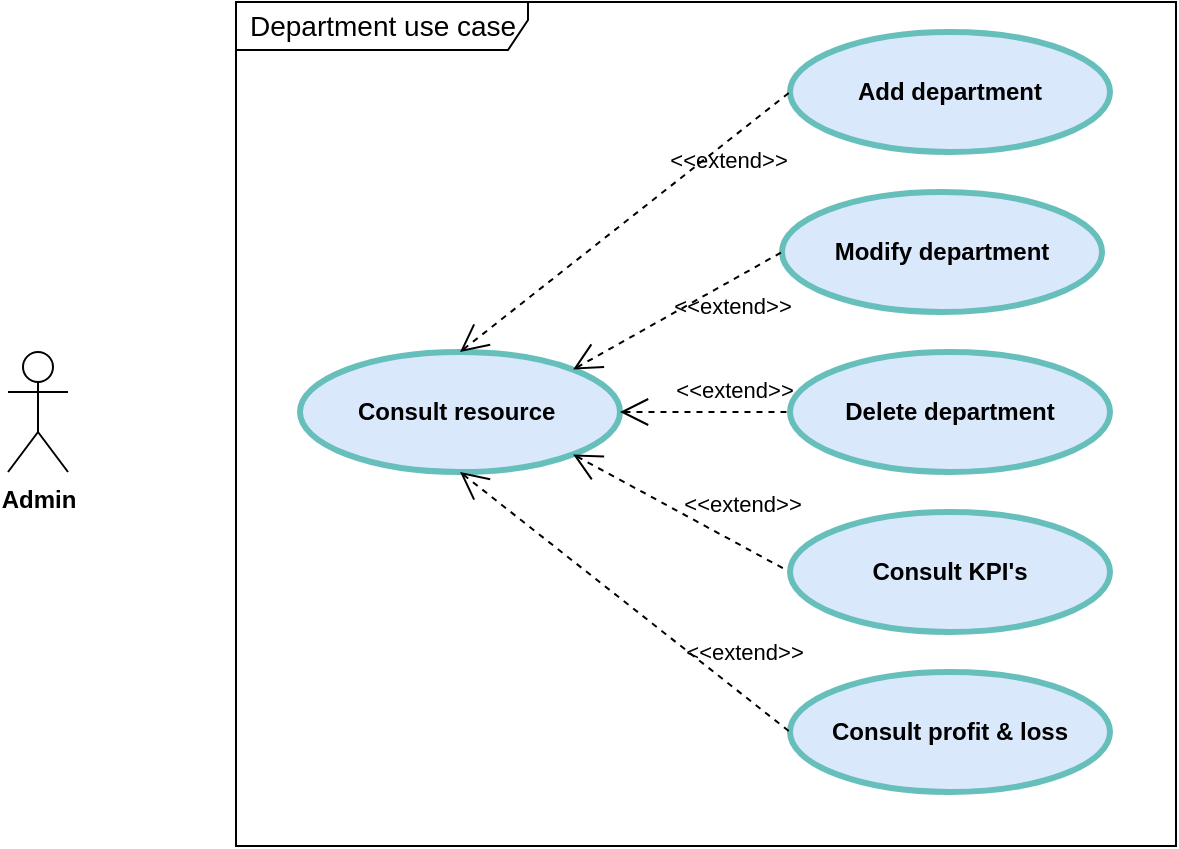 <mxfile version="17.1.3" type="github">
  <diagram id="nrzdOsc2V6H1gwax16Wy" name="Page-1">
    <mxGraphModel dx="744" dy="-4305" grid="0" gridSize="10" guides="1" tooltips="1" connect="1" arrows="1" fold="1" page="1" pageScale="1" pageWidth="827" pageHeight="1169" math="0" shadow="0">
      <root>
        <mxCell id="0" />
        <mxCell id="1" parent="0" />
        <mxCell id="wux-ULanlnSaFS9LeWV--1" value="Department use case" style="shape=umlFrame;tabPosition=left;html=1;boundedLbl=1;labelInHeader=1;width=146;height=24;swimlaneFillColor=#ffffff;align=left;spacingLeft=5;fontSize=14;" vertex="1" parent="1">
          <mxGeometry x="444" y="4955" width="470" height="422" as="geometry" />
        </mxCell>
        <mxCell id="wux-ULanlnSaFS9LeWV--2" value="&lt;span style=&quot;font-weight: 700&quot;&gt;Admin&lt;/span&gt;" style="shape=umlActor;verticalLabelPosition=bottom;verticalAlign=top;html=1;outlineConnect=0;" vertex="1" parent="1">
          <mxGeometry x="330" y="5130" width="30" height="60" as="geometry" />
        </mxCell>
        <mxCell id="wux-ULanlnSaFS9LeWV--3" value="Consult resource&amp;nbsp;" style="shape=ellipse;html=1;strokeWidth=3;fontStyle=1;whiteSpace=wrap;align=center;perimeter=ellipsePerimeter;fillColor=#dae8fc;strokeColor=#67BFBC;" vertex="1" parent="1">
          <mxGeometry x="476" y="5130" width="160" height="60" as="geometry" />
        </mxCell>
        <mxCell id="wux-ULanlnSaFS9LeWV--4" value="Add department" style="shape=ellipse;html=1;strokeWidth=3;fontStyle=1;whiteSpace=wrap;align=center;perimeter=ellipsePerimeter;fillColor=#dae8fc;strokeColor=#67BFBC;" vertex="1" parent="1">
          <mxGeometry x="721" y="4970" width="160" height="60" as="geometry" />
        </mxCell>
        <mxCell id="wux-ULanlnSaFS9LeWV--5" value="Modify department" style="shape=ellipse;html=1;strokeWidth=3;fontStyle=1;whiteSpace=wrap;align=center;perimeter=ellipsePerimeter;fillColor=#dae8fc;strokeColor=#67BFBC;" vertex="1" parent="1">
          <mxGeometry x="717" y="5050" width="160" height="60" as="geometry" />
        </mxCell>
        <mxCell id="wux-ULanlnSaFS9LeWV--6" value="Delete department" style="shape=ellipse;html=1;strokeWidth=3;fontStyle=1;whiteSpace=wrap;align=center;perimeter=ellipsePerimeter;fillColor=#dae8fc;strokeColor=#67BFBC;" vertex="1" parent="1">
          <mxGeometry x="721" y="5130" width="160" height="60" as="geometry" />
        </mxCell>
        <mxCell id="wux-ULanlnSaFS9LeWV--7" value="&amp;lt;&amp;lt;extend&amp;gt;&amp;gt;" style="edgeStyle=none;html=1;startArrow=open;endArrow=none;startSize=12;verticalAlign=bottom;dashed=1;labelBackgroundColor=none;rounded=0;entryX=0;entryY=0.5;entryDx=0;entryDy=0;exitX=0.5;exitY=0;exitDx=0;exitDy=0;" edge="1" parent="1" source="wux-ULanlnSaFS9LeWV--3" target="wux-ULanlnSaFS9LeWV--4">
          <mxGeometry x="0.515" y="-15" width="160" relative="1" as="geometry">
            <mxPoint x="603" y="5063" as="sourcePoint" />
            <mxPoint x="763" y="5063" as="targetPoint" />
            <mxPoint as="offset" />
          </mxGeometry>
        </mxCell>
        <mxCell id="wux-ULanlnSaFS9LeWV--8" value="&amp;lt;&amp;lt;extend&amp;gt;&amp;gt;" style="edgeStyle=none;html=1;startArrow=open;endArrow=none;startSize=12;verticalAlign=bottom;dashed=1;labelBackgroundColor=none;rounded=0;entryX=0;entryY=0.5;entryDx=0;entryDy=0;exitX=1;exitY=0;exitDx=0;exitDy=0;" edge="1" parent="1" source="wux-ULanlnSaFS9LeWV--3" target="wux-ULanlnSaFS9LeWV--5">
          <mxGeometry x="0.342" y="-19" width="160" relative="1" as="geometry">
            <mxPoint x="603" y="5063" as="sourcePoint" />
            <mxPoint x="763" y="5063" as="targetPoint" />
            <mxPoint as="offset" />
          </mxGeometry>
        </mxCell>
        <mxCell id="wux-ULanlnSaFS9LeWV--9" value="&amp;lt;&amp;lt;extend&amp;gt;&amp;gt;" style="edgeStyle=none;html=1;startArrow=open;endArrow=none;startSize=12;verticalAlign=bottom;dashed=1;labelBackgroundColor=none;rounded=0;entryX=0;entryY=0.5;entryDx=0;entryDy=0;exitX=1;exitY=1;exitDx=0;exitDy=0;" edge="1" parent="1" source="wux-ULanlnSaFS9LeWV--3" target="wux-ULanlnSaFS9LeWV--14">
          <mxGeometry x="0.465" y="11" width="160" relative="1" as="geometry">
            <mxPoint x="603" y="5063" as="sourcePoint" />
            <mxPoint x="763" y="5063" as="targetPoint" />
            <mxPoint as="offset" />
          </mxGeometry>
        </mxCell>
        <mxCell id="wux-ULanlnSaFS9LeWV--11" value="Consult profit &amp;amp; loss" style="shape=ellipse;html=1;strokeWidth=3;fontStyle=1;whiteSpace=wrap;align=center;perimeter=ellipsePerimeter;fillColor=#dae8fc;strokeColor=#67BFBC;" vertex="1" parent="1">
          <mxGeometry x="721" y="5290" width="160" height="60" as="geometry" />
        </mxCell>
        <mxCell id="wux-ULanlnSaFS9LeWV--13" value="&amp;lt;&amp;lt;extend&amp;gt;&amp;gt;" style="edgeStyle=none;html=1;startArrow=open;endArrow=none;startSize=12;verticalAlign=bottom;dashed=1;labelBackgroundColor=none;rounded=0;entryX=0;entryY=0.5;entryDx=0;entryDy=0;exitX=0.5;exitY=1;exitDx=0;exitDy=0;" edge="1" parent="1" source="wux-ULanlnSaFS9LeWV--3" target="wux-ULanlnSaFS9LeWV--11">
          <mxGeometry x="0.645" y="10" width="160" relative="1" as="geometry">
            <mxPoint x="589" y="5136.08" as="sourcePoint" />
            <mxPoint x="749" y="5136.08" as="targetPoint" />
            <mxPoint as="offset" />
          </mxGeometry>
        </mxCell>
        <mxCell id="wux-ULanlnSaFS9LeWV--14" value="Consult KPI&#39;s" style="shape=ellipse;html=1;strokeWidth=3;fontStyle=1;whiteSpace=wrap;align=center;perimeter=ellipsePerimeter;fillColor=#dae8fc;strokeColor=#67BFBC;" vertex="1" parent="1">
          <mxGeometry x="721" y="5210" width="160" height="60" as="geometry" />
        </mxCell>
        <mxCell id="wux-ULanlnSaFS9LeWV--15" value="&amp;lt;&amp;lt;extend&amp;gt;&amp;gt;" style="edgeStyle=none;html=1;startArrow=open;endArrow=none;startSize=12;verticalAlign=bottom;dashed=1;labelBackgroundColor=none;rounded=0;" edge="1" parent="1" source="wux-ULanlnSaFS9LeWV--3" target="wux-ULanlnSaFS9LeWV--6">
          <mxGeometry x="0.341" y="2" width="160" relative="1" as="geometry">
            <mxPoint x="615" y="5155" as="sourcePoint" />
            <mxPoint x="778" y="5152" as="targetPoint" />
            <mxPoint as="offset" />
          </mxGeometry>
        </mxCell>
      </root>
    </mxGraphModel>
  </diagram>
</mxfile>
